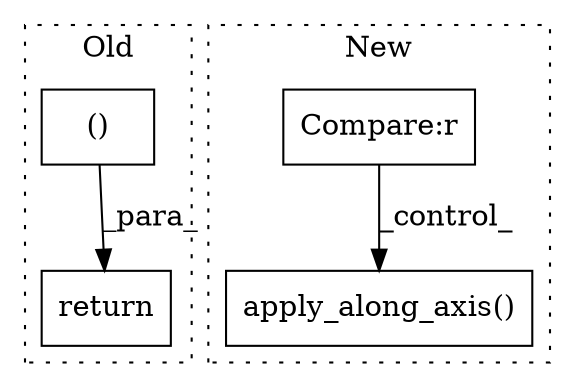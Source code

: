 digraph G {
subgraph cluster0 {
1 [label="()" a="54" s="7452" l="13" shape="box"];
4 [label="return" a="93" s="7433" l="7" shape="box"];
label = "Old";
style="dotted";
}
subgraph cluster1 {
2 [label="apply_along_axis()" a="75" s="7265,7313" l="20,38" shape="box"];
3 [label="Compare:r" a="40" s="6305" l="33" shape="box"];
label = "New";
style="dotted";
}
1 -> 4 [label="_para_"];
3 -> 2 [label="_control_"];
}